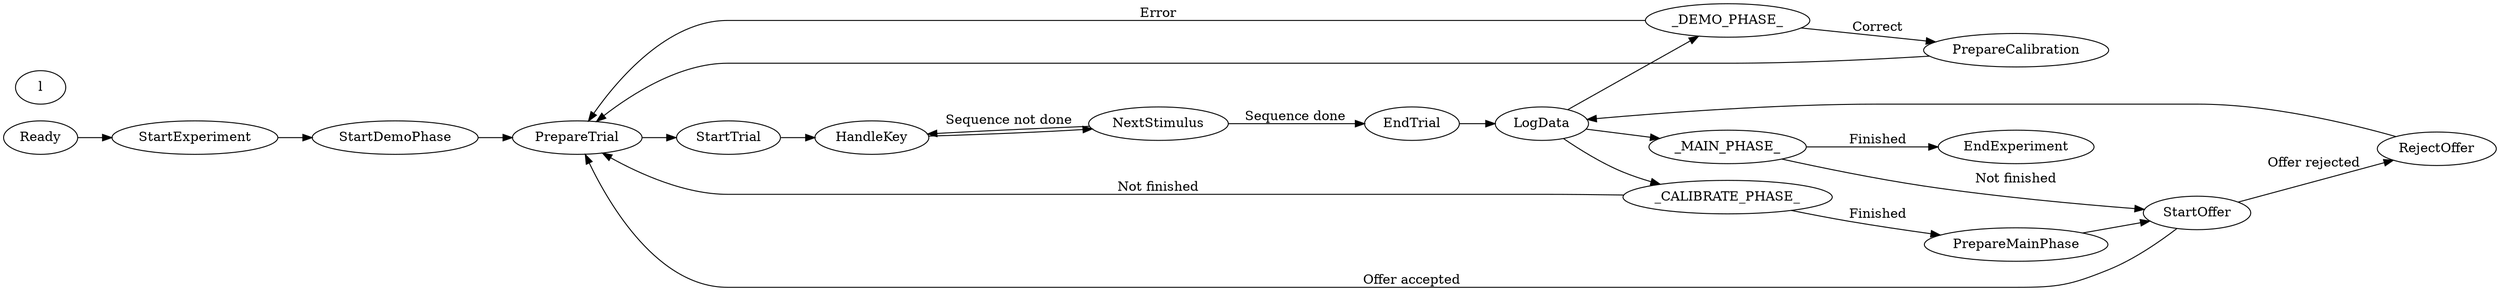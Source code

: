 digraph G {
        rankdir=LR;
        Ready -> StartExperiment;
        StartExperiment -> StartDemoPhase;
        StartDemoPhase -> PrepareTrial;
        PrepareTrial -> StartTrial;
        StartTrial -> HandleKey;
        HandleKey -> NextStimulus;
        NextStimulus -> EndTrial   [label="Sequence done"];
        NextStimulus -> HandleKey  [label="Sequence not done"];
        EndTrial -> LogData;l
        # Nodes labelled _LIKE_THIS_ aren't functions in the experiment.
        # Instead, they denote logic that depends onn the phase of the task.
        LogData -> _DEMO_PHASE_;
        LogData -> _CALIBRATE_PHASE_;
        LogData -> _MAIN_PHASE_;
        _DEMO_PHASE_ -> PrepareTrial [label="Error"];
        _DEMO_PHASE_ -> PrepareCalibration [label="Correct"];
        _CALIBRATE_PHASE_ -> PrepareTrial [label="Not finished"];
        _CALIBRATE_PHASE_ -> PrepareMainPhase [label="Finished"];
        _MAIN_PHASE_ -> StartOffer [label="Not finished"];
        _MAIN_PHASE_ -> EndExperiment [label="Finished"];
        PrepareCalibration -> PrepareTrial;
        PrepareMainPhase -> StartOffer;
        StartOffer -> PrepareTrial [label="Offer accepted"];
        StartOffer -> RejectOffer [label="Offer rejected"];
        RejectOffer -> LogData;
}

